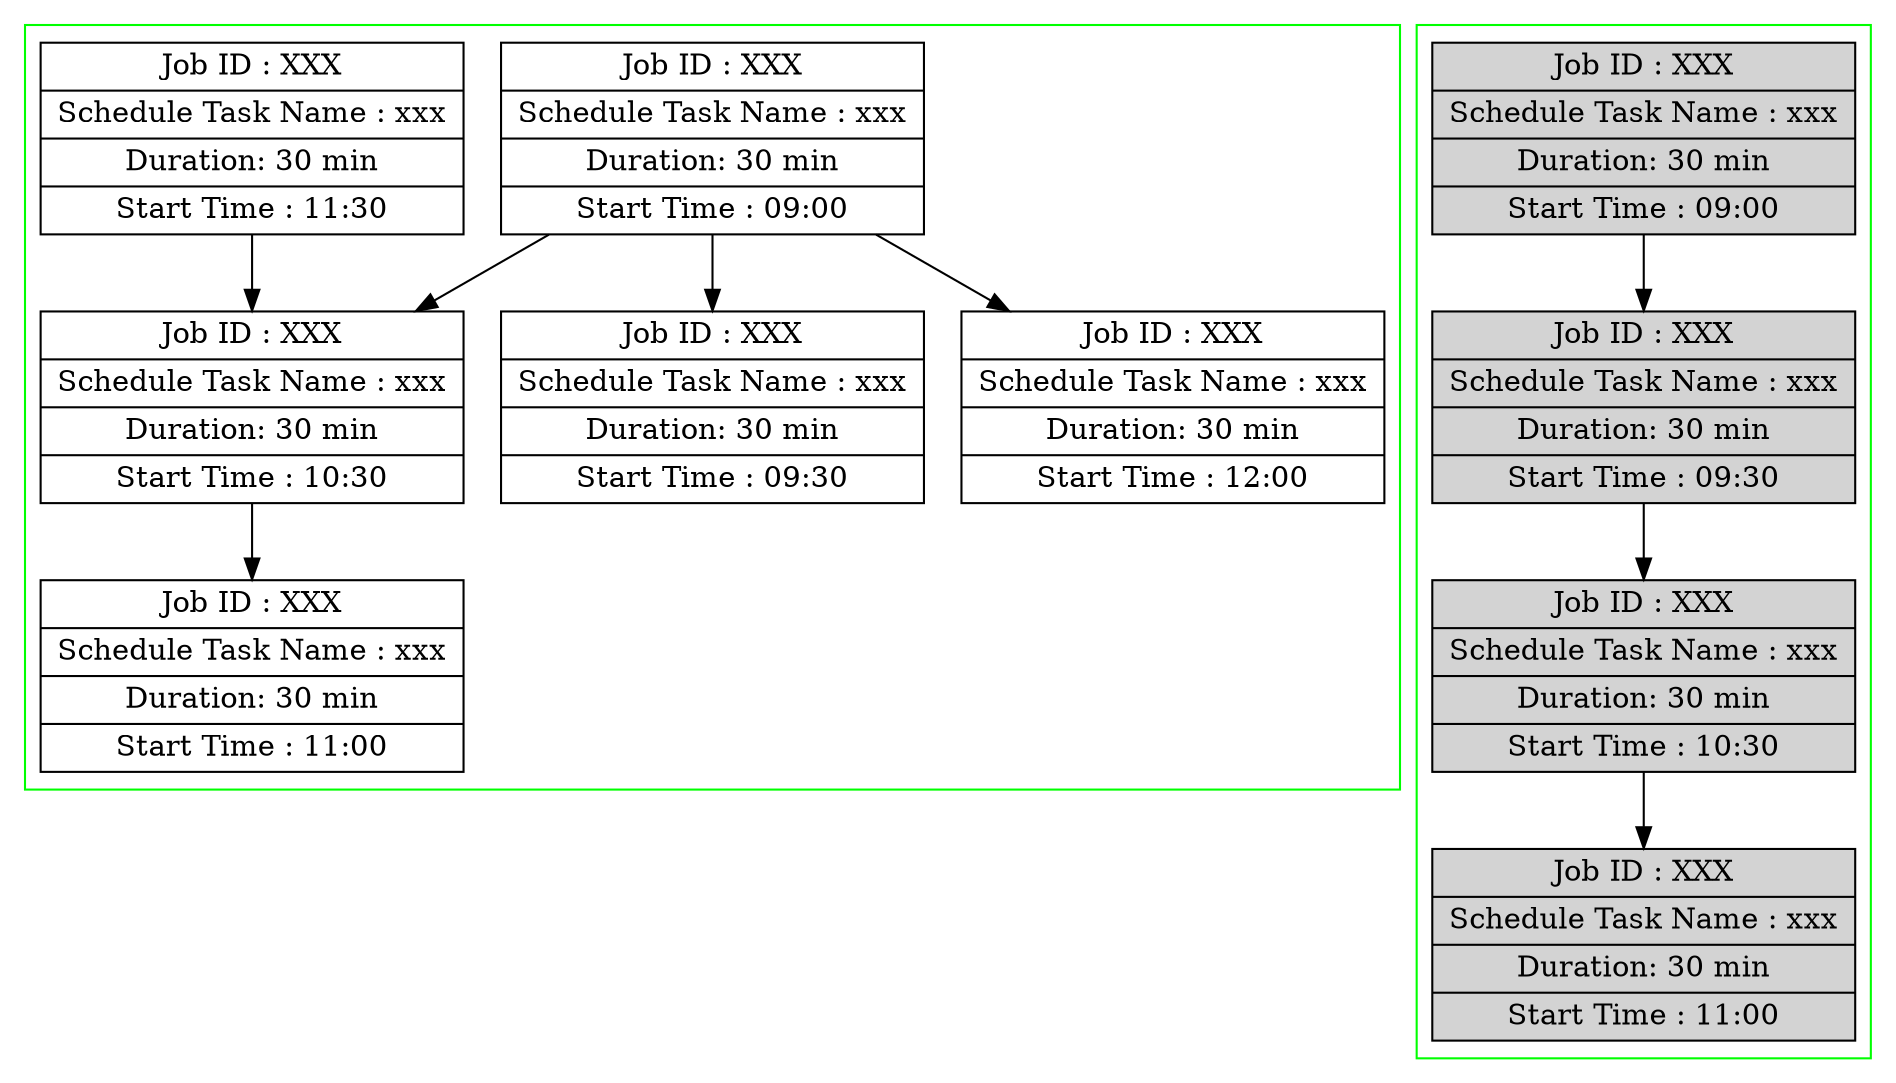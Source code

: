 digraph diagram1 {
    color=green;
    compound = true;
    subgraph cluster0{
    node[shape=record];
    a[label="{Job ID : XXX | Schedule Task Name : xxx | Duration: 30 min| Start Time : 09:00}"];
    b[label="{Job ID : XXX | Schedule Task Name : xxx | Duration: 30 min| Start Time : 09:30}"];
    c[label="{Job ID : XXX | Schedule Task Name : xxx | Duration: 30 min| Start Time : 10:30}"];
    d[label="{Job ID : XXX | Schedule Task Name : xxx | Duration: 30 min| Start Time : 11:00}"];
    e[label="{Job ID : XXX | Schedule Task Name : xxx | Duration: 30 min| Start Time : 11:30}"];
    f[label="{Job ID : XXX | Schedule Task Name : xxx | Duration: 30 min| Start Time : 12:00}"];
    }

    subgraph cluster1{
    node[shape=record, style=filled];
    g[label="{Job ID : XXX | Schedule Task Name : xxx | Duration: 30 min| Start Time : 09:00}"];
    h[label="{Job ID : XXX | Schedule Task Name : xxx | Duration: 30 min| Start Time : 09:30}"];
    i[label="{Job ID : XXX | Schedule Task Name : xxx | Duration: 30 min| Start Time : 10:30}"];
    j[label="{Job ID : XXX | Schedule Task Name : xxx | Duration: 30 min| Start Time : 11:00}"];
    }

    a->b;
    a->c;
    c->d;
    a->f;
    e->c;
    g->h;
    h->i;
    i->j;
}